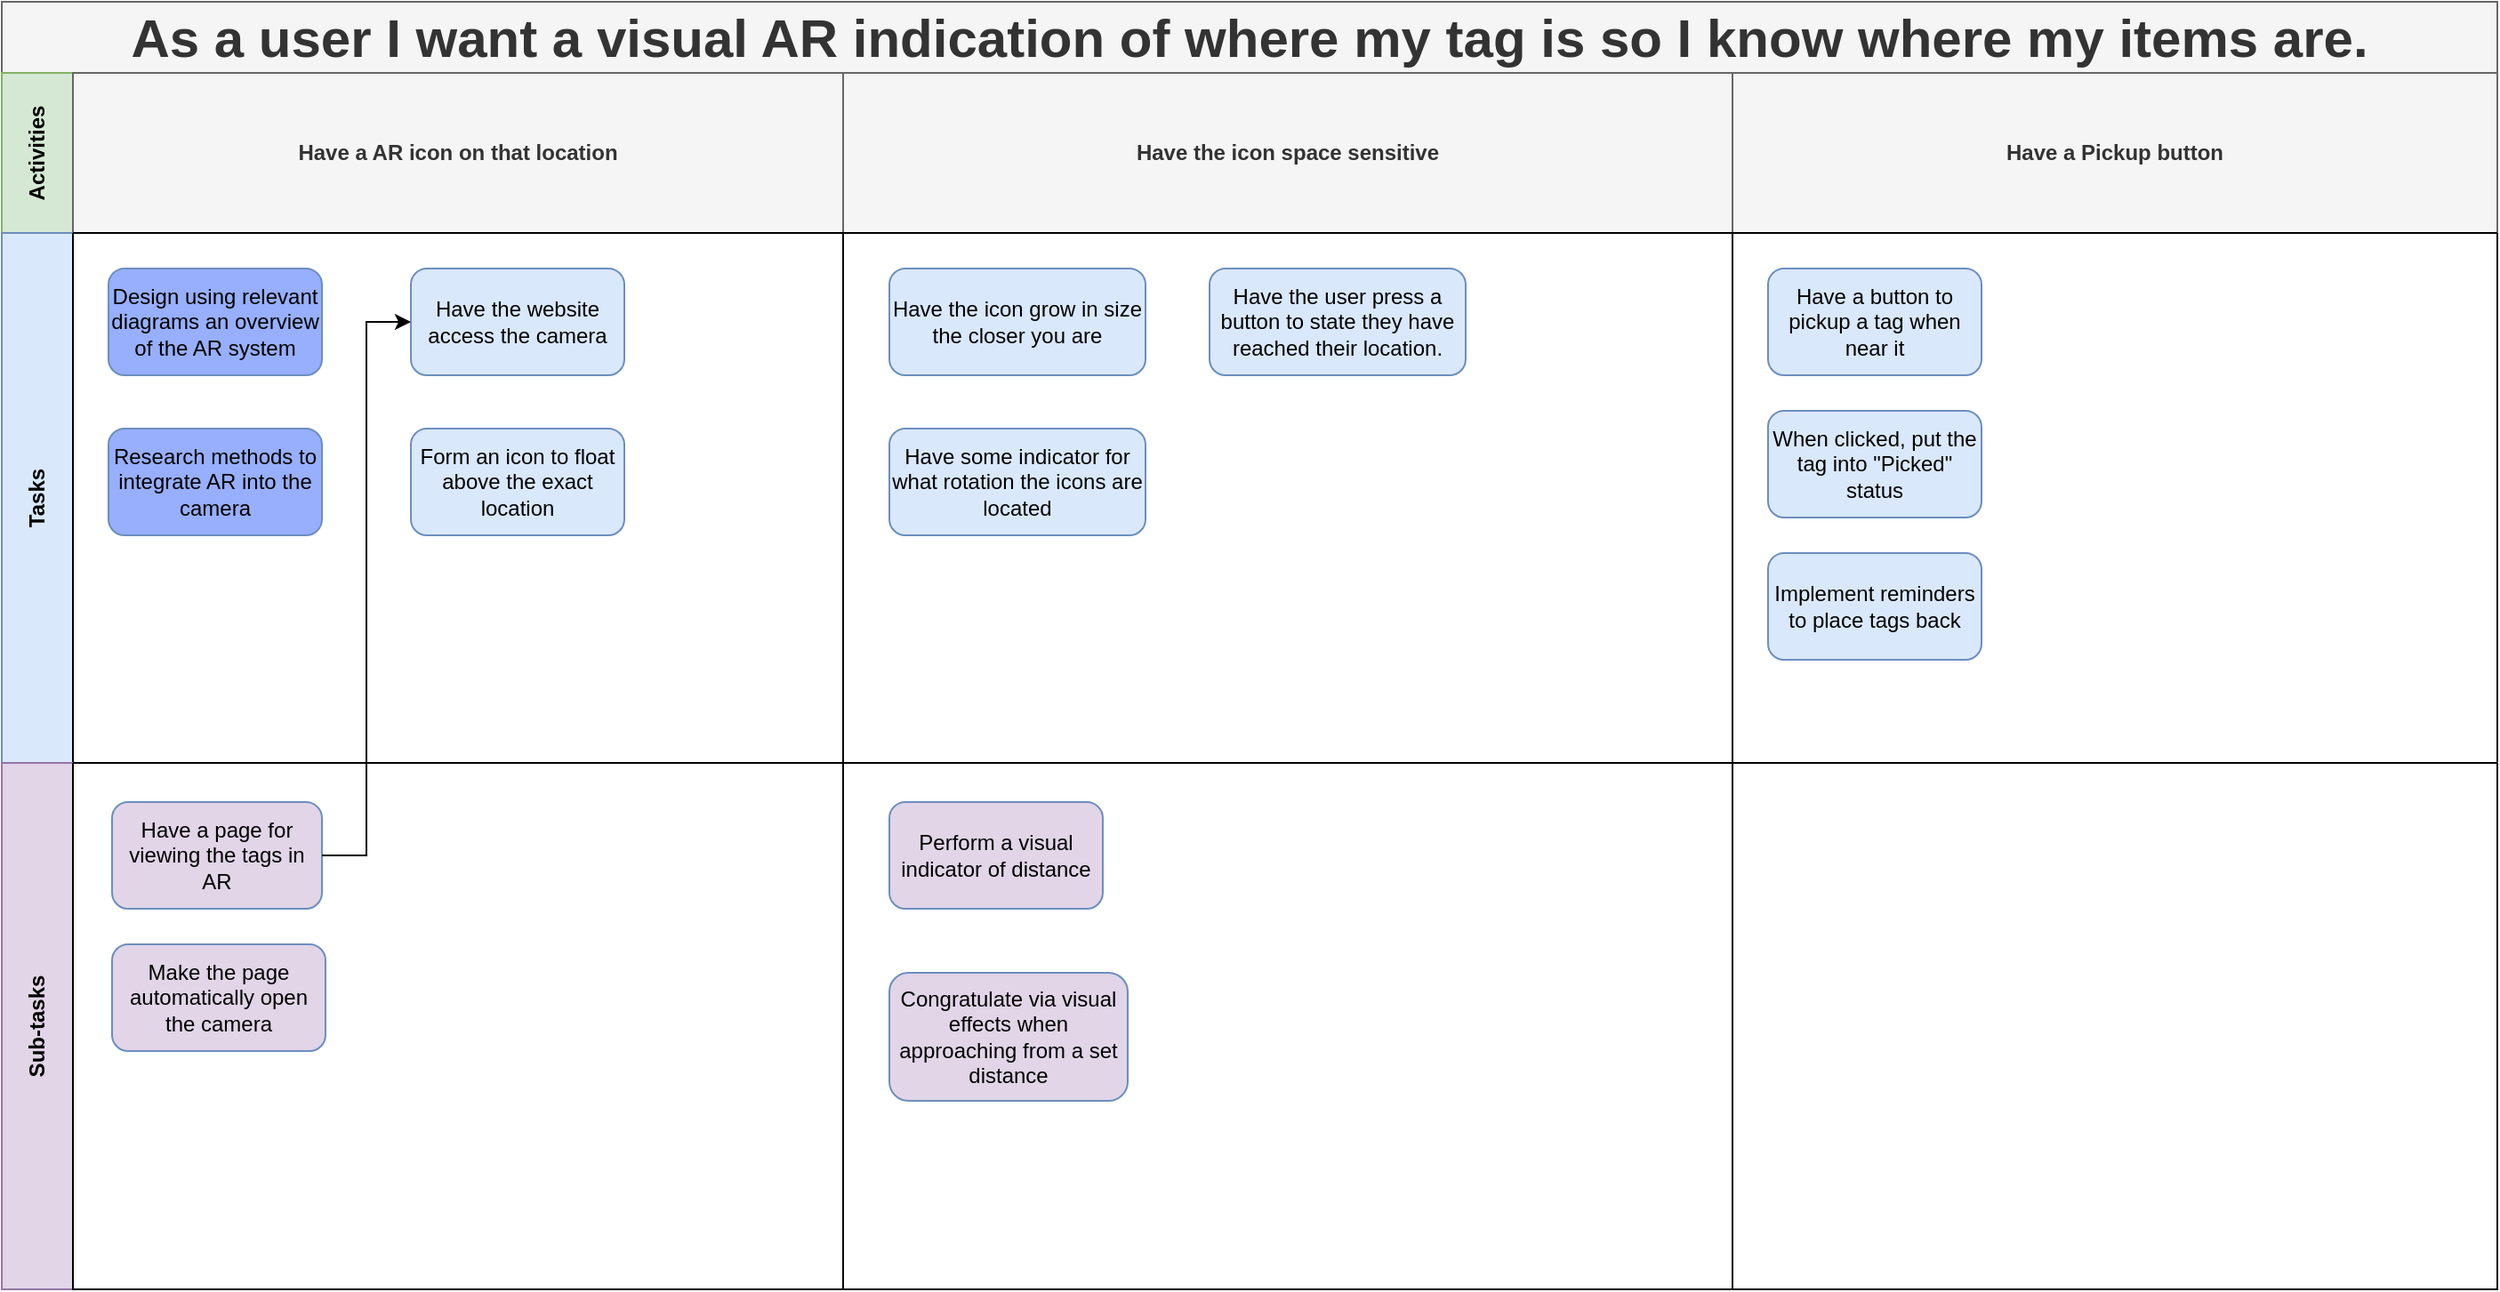 <mxfile version="20.5.1" type="device"><diagram id="iSt6Qmezgcpyq-W9V-Go" name="update-account"><mxGraphModel dx="2062" dy="1091" grid="1" gridSize="10" guides="1" tooltips="1" connect="1" arrows="1" fold="1" page="1" pageScale="1" pageWidth="1654" pageHeight="1169" math="0" shadow="0"><root><mxCell id="OtLjK1SxLUBlRe3WaIa--0"/><mxCell id="OtLjK1SxLUBlRe3WaIa--1" parent="OtLjK1SxLUBlRe3WaIa--0"/><mxCell id="OtLjK1SxLUBlRe3WaIa--2" value="As a user I want a visual AR indication of where my tag is so I know where my items are." style="shape=table;childLayout=tableLayout;rowLines=0;columnLines=0;startSize=40;html=1;whiteSpace=wrap;collapsible=0;recursiveResize=0;expand=0;pointerEvents=0;fontStyle=1;align=center;labelBackgroundColor=none;strokeWidth=1;fontSize=30;fillColor=#f5f5f5;strokeColor=#666666;fontColor=#333333;" parent="OtLjK1SxLUBlRe3WaIa--1" vertex="1"><mxGeometry x="27" y="70" width="1403" height="724" as="geometry"/></mxCell><mxCell id="OtLjK1SxLUBlRe3WaIa--3" value="Activities" style="swimlane;horizontal=0;points=[[0,0.5],[1,0.5]];portConstraint=eastwest;startSize=40;html=1;whiteSpace=wrap;collapsible=0;recursiveResize=0;expand=0;pointerEvents=0;fontStyle=1;fillColor=#d5e8d4;strokeColor=#82b366;" parent="OtLjK1SxLUBlRe3WaIa--2" vertex="1"><mxGeometry y="40" width="1403" height="90" as="geometry"/></mxCell><mxCell id="OtLjK1SxLUBlRe3WaIa--4" value="Have a AR icon on that location" style="swimlane;connectable=0;startSize=180;html=1;whiteSpace=wrap;collapsible=0;recursiveResize=0;expand=0;pointerEvents=0;fillColor=#f5f5f5;strokeColor=#666666;fontColor=#333333;" parent="OtLjK1SxLUBlRe3WaIa--3" vertex="1"><mxGeometry x="40" width="433" height="90" as="geometry"><mxRectangle width="433" height="90" as="alternateBounds"/></mxGeometry></mxCell><mxCell id="OtLjK1SxLUBlRe3WaIa--6" value="Have the icon space sensitive" style="swimlane;connectable=0;startSize=180;html=1;whiteSpace=wrap;collapsible=0;recursiveResize=0;expand=0;pointerEvents=0;fillColor=#f5f5f5;strokeColor=#666666;fontColor=#333333;" parent="OtLjK1SxLUBlRe3WaIa--3" vertex="1"><mxGeometry x="473" width="500" height="90" as="geometry"><mxRectangle width="500" height="90" as="alternateBounds"/></mxGeometry></mxCell><mxCell id="ZCOt5cL_4xhXpB3X4xCI-5" value="Have a Pickup button" style="swimlane;connectable=0;startSize=180;html=1;whiteSpace=wrap;collapsible=0;recursiveResize=0;expand=0;pointerEvents=0;fillColor=#f5f5f5;strokeColor=#666666;fontColor=#333333;" vertex="1" parent="OtLjK1SxLUBlRe3WaIa--3"><mxGeometry x="973" width="430" height="90" as="geometry"><mxRectangle width="430" height="90" as="alternateBounds"/></mxGeometry></mxCell><mxCell id="OtLjK1SxLUBlRe3WaIa--7" value="Tasks" style="swimlane;horizontal=0;points=[[0,0.5],[1,0.5]];portConstraint=eastwest;startSize=40;html=1;whiteSpace=wrap;collapsible=0;recursiveResize=0;expand=0;pointerEvents=0;fillColor=#dae8fc;strokeColor=#6c8ebf;" parent="OtLjK1SxLUBlRe3WaIa--2" vertex="1"><mxGeometry y="130" width="1403" height="298" as="geometry"/></mxCell><mxCell id="OtLjK1SxLUBlRe3WaIa--8" value="" style="swimlane;connectable=0;startSize=0;html=1;whiteSpace=wrap;collapsible=0;recursiveResize=0;expand=0;pointerEvents=0;" parent="OtLjK1SxLUBlRe3WaIa--7" vertex="1"><mxGeometry x="40" width="433" height="298" as="geometry"><mxRectangle width="433" height="298" as="alternateBounds"/></mxGeometry></mxCell><mxCell id="Ml2QgSsOwUtLeknzenSi-12" value="Have the website access the camera" style="rounded=1;whiteSpace=wrap;html=1;strokeWidth=1;fillColor=#dae8fc;strokeColor=#6c8ebf;" parent="OtLjK1SxLUBlRe3WaIa--8" vertex="1"><mxGeometry x="190" y="20" width="120" height="60" as="geometry"/></mxCell><mxCell id="Ml2QgSsOwUtLeknzenSi-13" value="Form an icon to float above the exact location" style="rounded=1;whiteSpace=wrap;html=1;strokeWidth=1;fillColor=#dae8fc;strokeColor=#6c8ebf;" parent="OtLjK1SxLUBlRe3WaIa--8" vertex="1"><mxGeometry x="190" y="110" width="120" height="60" as="geometry"/></mxCell><mxCell id="Ml2QgSsOwUtLeknzenSi-16" value="Design using relevant diagrams an overview of the AR system" style="rounded=1;whiteSpace=wrap;html=1;strokeWidth=1;fillColor=#97AFFC;strokeColor=#6c8ebf;" parent="OtLjK1SxLUBlRe3WaIa--8" vertex="1"><mxGeometry x="20" y="20" width="120" height="60" as="geometry"/></mxCell><mxCell id="Ml2QgSsOwUtLeknzenSi-14" value="Research methods to integrate AR into the camera" style="rounded=1;whiteSpace=wrap;html=1;strokeWidth=1;fillColor=#97AFFC;strokeColor=#6c8ebf;" parent="OtLjK1SxLUBlRe3WaIa--8" vertex="1"><mxGeometry x="20" y="110" width="120" height="60" as="geometry"/></mxCell><mxCell id="OtLjK1SxLUBlRe3WaIa--10" value="" style="swimlane;connectable=0;startSize=0;html=1;whiteSpace=wrap;collapsible=0;recursiveResize=0;expand=0;pointerEvents=0;" parent="OtLjK1SxLUBlRe3WaIa--7" vertex="1"><mxGeometry x="473" width="500" height="298" as="geometry"><mxRectangle width="500" height="298" as="alternateBounds"/></mxGeometry></mxCell><mxCell id="Ml2QgSsOwUtLeknzenSi-21" value="Have the user press a button to state they have reached their location." style="rounded=1;whiteSpace=wrap;html=1;strokeWidth=1;fillColor=#dae8fc;strokeColor=#6c8ebf;" parent="OtLjK1SxLUBlRe3WaIa--10" vertex="1"><mxGeometry x="206" y="20" width="144" height="60" as="geometry"/></mxCell><mxCell id="ZCOt5cL_4xhXpB3X4xCI-0" value="Have the icon grow in size the closer you are" style="rounded=1;whiteSpace=wrap;html=1;strokeWidth=1;fillColor=#dae8fc;strokeColor=#6c8ebf;" vertex="1" parent="OtLjK1SxLUBlRe3WaIa--10"><mxGeometry x="26" y="20" width="144" height="60" as="geometry"/></mxCell><mxCell id="ZCOt5cL_4xhXpB3X4xCI-1" value="Have some indicator for what rotation the icons are located" style="rounded=1;whiteSpace=wrap;html=1;strokeWidth=1;fillColor=#dae8fc;strokeColor=#6c8ebf;" vertex="1" parent="OtLjK1SxLUBlRe3WaIa--10"><mxGeometry x="26" y="110" width="144" height="60" as="geometry"/></mxCell><mxCell id="ZCOt5cL_4xhXpB3X4xCI-6" style="swimlane;connectable=0;startSize=0;html=1;whiteSpace=wrap;collapsible=0;recursiveResize=0;expand=0;pointerEvents=0;" vertex="1" parent="OtLjK1SxLUBlRe3WaIa--7"><mxGeometry x="973" width="430" height="298" as="geometry"><mxRectangle width="430" height="298" as="alternateBounds"/></mxGeometry></mxCell><mxCell id="ZCOt5cL_4xhXpB3X4xCI-12" value="Have a button to pickup a tag when near it" style="rounded=1;whiteSpace=wrap;html=1;strokeWidth=1;fillColor=#dae8fc;strokeColor=#6c8ebf;" vertex="1" parent="ZCOt5cL_4xhXpB3X4xCI-6"><mxGeometry x="20" y="20" width="120" height="60" as="geometry"/></mxCell><mxCell id="ZCOt5cL_4xhXpB3X4xCI-13" value="When clicked, put the tag into &quot;Picked&quot; status " style="rounded=1;whiteSpace=wrap;html=1;strokeWidth=1;fillColor=#dae8fc;strokeColor=#6c8ebf;" vertex="1" parent="ZCOt5cL_4xhXpB3X4xCI-6"><mxGeometry x="20" y="100" width="120" height="60" as="geometry"/></mxCell><mxCell id="ZCOt5cL_4xhXpB3X4xCI-14" value="Implement reminders to place tags back" style="rounded=1;whiteSpace=wrap;html=1;strokeWidth=1;fillColor=#dae8fc;strokeColor=#6c8ebf;" vertex="1" parent="ZCOt5cL_4xhXpB3X4xCI-6"><mxGeometry x="20" y="180" width="120" height="60" as="geometry"/></mxCell><mxCell id="OtLjK1SxLUBlRe3WaIa--11" value="Sub-tasks" style="swimlane;horizontal=0;points=[[0,0.5],[1,0.5]];portConstraint=eastwest;startSize=40;html=1;whiteSpace=wrap;collapsible=0;recursiveResize=0;expand=0;pointerEvents=0;fillColor=#E1D5E7;strokeColor=#9673a6;" parent="OtLjK1SxLUBlRe3WaIa--2" vertex="1"><mxGeometry y="428" width="1403" height="296" as="geometry"/></mxCell><mxCell id="OtLjK1SxLUBlRe3WaIa--12" value="" style="swimlane;connectable=0;startSize=0;html=1;whiteSpace=wrap;collapsible=0;recursiveResize=0;expand=0;pointerEvents=0;" parent="OtLjK1SxLUBlRe3WaIa--11" vertex="1"><mxGeometry x="40" width="433" height="296" as="geometry"><mxRectangle width="433" height="296" as="alternateBounds"/></mxGeometry></mxCell><mxCell id="Ml2QgSsOwUtLeknzenSi-28" value="Have a page for viewing the tags in AR" style="rounded=1;whiteSpace=wrap;html=1;strokeWidth=1;fillColor=#E1D5E7;strokeColor=#6c8ebf;" parent="OtLjK1SxLUBlRe3WaIa--12" vertex="1"><mxGeometry x="22" y="22" width="118" height="60" as="geometry"/></mxCell><mxCell id="Ml2QgSsOwUtLeknzenSi-29" value="Make the page automatically open the camera" style="rounded=1;whiteSpace=wrap;html=1;strokeWidth=1;fillColor=#E1D5E7;strokeColor=#6c8ebf;" parent="OtLjK1SxLUBlRe3WaIa--12" vertex="1"><mxGeometry x="22" y="102" width="120" height="60" as="geometry"/></mxCell><mxCell id="OtLjK1SxLUBlRe3WaIa--14" value="" style="swimlane;connectable=0;startSize=0;html=1;whiteSpace=wrap;collapsible=0;recursiveResize=0;expand=0;pointerEvents=0;" parent="OtLjK1SxLUBlRe3WaIa--11" vertex="1"><mxGeometry x="473" width="500" height="296" as="geometry"><mxRectangle width="500" height="296" as="alternateBounds"/></mxGeometry></mxCell><mxCell id="Ml2QgSsOwUtLeknzenSi-31" value="Perform a visual indicator of distance" style="rounded=1;whiteSpace=wrap;html=1;strokeWidth=1;fillColor=#E1D5E7;strokeColor=#6c8ebf;" parent="OtLjK1SxLUBlRe3WaIa--14" vertex="1"><mxGeometry x="26" y="22" width="120" height="60" as="geometry"/></mxCell><mxCell id="Ml2QgSsOwUtLeknzenSi-32" value="Congratulate via visual effects when approaching from a set distance" style="rounded=1;whiteSpace=wrap;html=1;strokeWidth=1;fillColor=#E1D5E7;strokeColor=#6c8ebf;" parent="OtLjK1SxLUBlRe3WaIa--14" vertex="1"><mxGeometry x="26" y="118" width="134" height="72" as="geometry"/></mxCell><mxCell id="ZCOt5cL_4xhXpB3X4xCI-7" style="swimlane;connectable=0;startSize=0;html=1;whiteSpace=wrap;collapsible=0;recursiveResize=0;expand=0;pointerEvents=0;" vertex="1" parent="OtLjK1SxLUBlRe3WaIa--11"><mxGeometry x="973" width="430" height="296" as="geometry"><mxRectangle width="430" height="296" as="alternateBounds"/></mxGeometry></mxCell><mxCell id="Ml2QgSsOwUtLeknzenSi-27" style="edgeStyle=orthogonalEdgeStyle;rounded=0;orthogonalLoop=1;jettySize=auto;html=1;entryX=1;entryY=0.5;entryDx=0;entryDy=0;" parent="OtLjK1SxLUBlRe3WaIa--2" edge="1"><mxGeometry relative="1" as="geometry"><Array as="points"><mxPoint x="203" y="470"/><mxPoint x="203" y="180"/></Array><mxPoint x="173" y="470" as="sourcePoint"/></mxGeometry></mxCell><mxCell id="Dj9_EruMBDqeO76EfNOm-0" style="edgeStyle=orthogonalEdgeStyle;rounded=0;orthogonalLoop=1;jettySize=auto;html=1;entryX=0;entryY=0.5;entryDx=0;entryDy=0;" parent="OtLjK1SxLUBlRe3WaIa--2" source="Ml2QgSsOwUtLeknzenSi-28" target="Ml2QgSsOwUtLeknzenSi-12" edge="1"><mxGeometry relative="1" as="geometry"/></mxCell></root></mxGraphModel></diagram></mxfile>